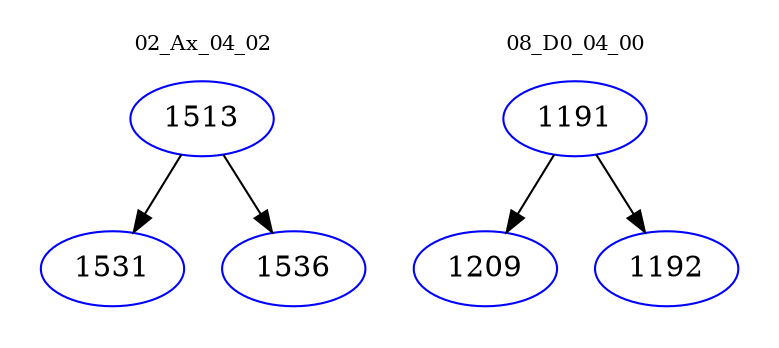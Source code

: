 digraph{
subgraph cluster_0 {
color = white
label = "02_Ax_04_02";
fontsize=10;
T0_1513 [label="1513", color="blue"]
T0_1513 -> T0_1531 [color="black"]
T0_1531 [label="1531", color="blue"]
T0_1513 -> T0_1536 [color="black"]
T0_1536 [label="1536", color="blue"]
}
subgraph cluster_1 {
color = white
label = "08_D0_04_00";
fontsize=10;
T1_1191 [label="1191", color="blue"]
T1_1191 -> T1_1209 [color="black"]
T1_1209 [label="1209", color="blue"]
T1_1191 -> T1_1192 [color="black"]
T1_1192 [label="1192", color="blue"]
}
}
